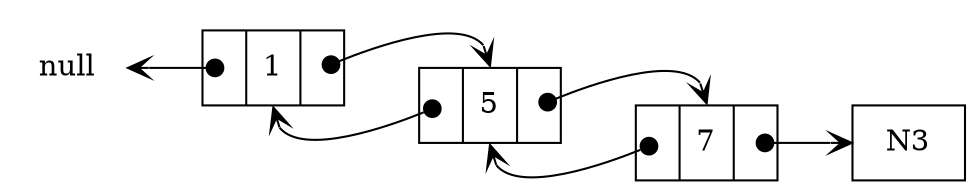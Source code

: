 digraph "Doubly Linked List" {
        rankdir=LR;
        node [shape=record];
        Nptr [label="null" shape=circle,color=white];
        N0 [label="{ <prev> | <data> 1 | <next>  }"]
        N1 [label="{ <prev> | <data> 5 | <next>  }"];
        N2 [label="{ <prev> | <data> 7 | <next>  }"];
        Nptr [label="null" shape=circle,color=white];
        
        Nptr -> N0:prev:N2      [arrowhead=dot, arrowtail=vee, dir=both, headclip=false];
        N0:next:N2 -> N1:data:n [arrowhead=vee, arrowtail=dot, dir=both, tailclip=false];
        N1:next:N2 -> N2:data:n [arrowhead=vee, arrowtail=dot, dir=both, tailclip=false];
        N2:next:N2 -> N3      [arrowhead=vee, arrowtail=dot, dir=both, tailclip=false];
        N2:prev:N2 -> N1:data:s [arrowhead=vee, arrowtail=dot, dir=both, tailclip=false];
        N1:prev:N2 -> N0:data:s [arrowhead=vee, arrowtail=dot, dir=both, tailclip=false];
}